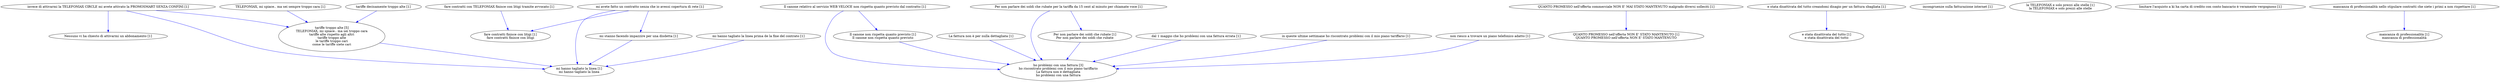 digraph collapsedGraph {
"tariffe troppo alte [5]\nTELEFONIAX, mi spiace.. ma sei troppo cara\ntariffe alte rispetto agli altri\ntariffe troppo alte\nle tariffe troppo cari\ncome le tariffe siete cari""ho problemi con una fattura [3]\nho riscontrato problemi con il mio piano tariffario\nLa fattura non è dettagliata\nho problemi con una fattura""Il canone non rispetta quanto previsto [1]\nIl canone non rispetta quanto previsto""Il canone relativo al servizio WEB VELOCE non rispetta quanto previsto dal contratto [1]""La fattura non è per nulla dettagliata [1]""Nessuno vi ha chiesto di attivarmi un abbonamento [1]""Per non parlare dei soldi che rubate [1]\nPer non parlare dei soldi che rubate""Per non parlare dei soldi che rubate per la tariffa da 15 cent al minuto per chiamate voce [1]""QUANTO PROMESSO nell'offerta NON E' STATO MANTENUTO [1]\nQUANTO PROMESSO nell'offerta NON E' STATO MANTENUTO""QUANTO PROMESSO nell'offerta commerciale NON E' MAI STATO MANTENUTO malgrado diversi solleciti [1]""TELEFONIAX, mi spiace.. ma sei sempre troppo cara [1]""dal 1 maggio che ho problemi con una fattura errata [1]""e stata disattivata del tutto [1]\ne stata disattivata del tutto""e stata disattivata del tutto creandomi disagio per un fattura sbagliata [1]""fare contratti finisce con litigi [1]\nfare contratti finisce con litigi""fare contratti con TELEFONIAX finisce con litigi tramite avvocato [1]""in queste ultime settimane ho riscontrato problemi con il mio piano tariffario [1]""incongruenze sulla fatturazione internet [1]""invece di attivarmi la TELEFONIAX CIRCLE mi avete attivato la PROMOSMART SENZA CONFINI [1]""la TELEFONIAX e solo prezzi alle stelle [1]\nla TELEFONIAX e solo prezzi alle stelle""limitare l'acquisto a ki ha carta di credito con conto bancario è veramente vergognoso [1]""mancanza di professionalità [1]\nmancanza di professionalità""mancanza di professionalità nello stipulare contratti che siete i primi a non rispettare [1]""mi avete fatto un contratto senza che io avessi copertura di rete [1]""mi hanno tagliato la linea [1]\nmi hanno tagliato la linea""mi hanno tagliato la linea prima de la fine del contrato [1]""mi stanno facendo impazzire per una disdetta [1]""non riesco a trovare un piano telefonico adatto [1]""tariffe decisamente troppo alte [1]""Il canone relativo al servizio WEB VELOCE non rispetta quanto previsto dal contratto [1]" -> "Il canone non rispetta quanto previsto [1]\nIl canone non rispetta quanto previsto" [color=blue]
"Il canone non rispetta quanto previsto [1]\nIl canone non rispetta quanto previsto" -> "ho problemi con una fattura [3]\nho riscontrato problemi con il mio piano tariffario\nLa fattura non è dettagliata\nho problemi con una fattura" [color=blue]
"Il canone relativo al servizio WEB VELOCE non rispetta quanto previsto dal contratto [1]" -> "ho problemi con una fattura [3]\nho riscontrato problemi con il mio piano tariffario\nLa fattura non è dettagliata\nho problemi con una fattura" [color=blue]
"Per non parlare dei soldi che rubate per la tariffa da 15 cent al minuto per chiamate voce [1]" -> "Per non parlare dei soldi che rubate [1]\nPer non parlare dei soldi che rubate" [color=blue]
"Per non parlare dei soldi che rubate [1]\nPer non parlare dei soldi che rubate" -> "ho problemi con una fattura [3]\nho riscontrato problemi con il mio piano tariffario\nLa fattura non è dettagliata\nho problemi con una fattura" [color=blue]
"Per non parlare dei soldi che rubate per la tariffa da 15 cent al minuto per chiamate voce [1]" -> "ho problemi con una fattura [3]\nho riscontrato problemi con il mio piano tariffario\nLa fattura non è dettagliata\nho problemi con una fattura" [color=blue]
"QUANTO PROMESSO nell'offerta commerciale NON E' MAI STATO MANTENUTO malgrado diversi solleciti [1]" -> "QUANTO PROMESSO nell'offerta NON E' STATO MANTENUTO [1]\nQUANTO PROMESSO nell'offerta NON E' STATO MANTENUTO" [color=blue]
"TELEFONIAX, mi spiace.. ma sei sempre troppo cara [1]" -> "tariffe troppo alte [5]\nTELEFONIAX, mi spiace.. ma sei troppo cara\ntariffe alte rispetto agli altri\ntariffe troppo alte\nle tariffe troppo cari\ncome le tariffe siete cari" [color=blue]
"La fattura non è per nulla dettagliata [1]" -> "ho problemi con una fattura [3]\nho riscontrato problemi con il mio piano tariffario\nLa fattura non è dettagliata\nho problemi con una fattura" [color=blue]
"dal 1 maggio che ho problemi con una fattura errata [1]" -> "ho problemi con una fattura [3]\nho riscontrato problemi con il mio piano tariffario\nLa fattura non è dettagliata\nho problemi con una fattura" [color=blue]
"e stata disattivata del tutto creandomi disagio per un fattura sbagliata [1]" -> "e stata disattivata del tutto [1]\ne stata disattivata del tutto" [color=blue]
"fare contratti con TELEFONIAX finisce con litigi tramite avvocato [1]" -> "fare contratti finisce con litigi [1]\nfare contratti finisce con litigi" [color=blue]
"in queste ultime settimane ho riscontrato problemi con il mio piano tariffario [1]" -> "ho problemi con una fattura [3]\nho riscontrato problemi con il mio piano tariffario\nLa fattura non è dettagliata\nho problemi con una fattura" [color=blue]
"invece di attivarmi la TELEFONIAX CIRCLE mi avete attivato la PROMOSMART SENZA CONFINI [1]" -> "Nessuno vi ha chiesto di attivarmi un abbonamento [1]" [color=blue]
"invece di attivarmi la TELEFONIAX CIRCLE mi avete attivato la PROMOSMART SENZA CONFINI [1]" -> "tariffe troppo alte [5]\nTELEFONIAX, mi spiace.. ma sei troppo cara\ntariffe alte rispetto agli altri\ntariffe troppo alte\nle tariffe troppo cari\ncome le tariffe siete cari" [color=blue]
"mancanza di professionalità nello stipulare contratti che siete i primi a non rispettare [1]" -> "mancanza di professionalità [1]\nmancanza di professionalità" [color=blue]
"mi avete fatto un contratto senza che io avessi copertura di rete [1]" -> "fare contratti finisce con litigi [1]\nfare contratti finisce con litigi" [color=blue]
"mi hanno tagliato la linea prima de la fine del contrato [1]" -> "mi hanno tagliato la linea [1]\nmi hanno tagliato la linea" [color=blue]
"tariffe troppo alte [5]\nTELEFONIAX, mi spiace.. ma sei troppo cara\ntariffe alte rispetto agli altri\ntariffe troppo alte\nle tariffe troppo cari\ncome le tariffe siete cari" -> "mi hanno tagliato la linea [1]\nmi hanno tagliato la linea" [color=blue]
"invece di attivarmi la TELEFONIAX CIRCLE mi avete attivato la PROMOSMART SENZA CONFINI [1]" -> "mi hanno tagliato la linea [1]\nmi hanno tagliato la linea" [color=blue]
"mi avete fatto un contratto senza che io avessi copertura di rete [1]" -> "mi hanno tagliato la linea [1]\nmi hanno tagliato la linea" [color=blue]
"mi avete fatto un contratto senza che io avessi copertura di rete [1]" -> "mi stanno facendo impazzire per una disdetta [1]" [color=blue]
"mi stanno facendo impazzire per una disdetta [1]" -> "mi hanno tagliato la linea [1]\nmi hanno tagliato la linea" [color=blue]
"non riesco a trovare un piano telefonico adatto [1]" -> "ho problemi con una fattura [3]\nho riscontrato problemi con il mio piano tariffario\nLa fattura non è dettagliata\nho problemi con una fattura" [color=blue]
"tariffe decisamente troppo alte [1]" -> "tariffe troppo alte [5]\nTELEFONIAX, mi spiace.. ma sei troppo cara\ntariffe alte rispetto agli altri\ntariffe troppo alte\nle tariffe troppo cari\ncome le tariffe siete cari" [color=blue]
}